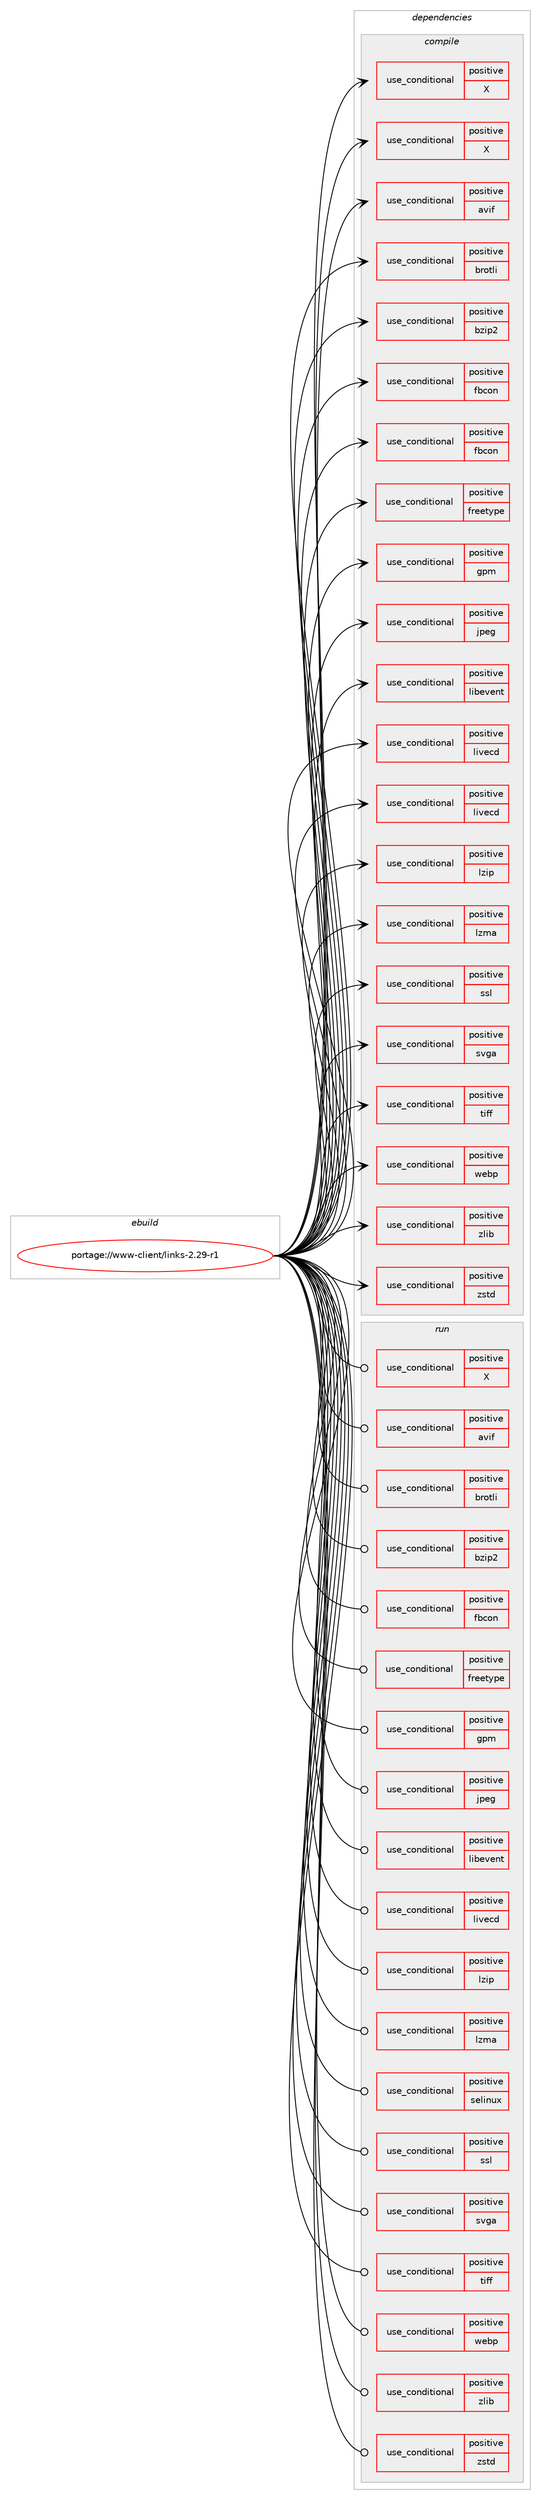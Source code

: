 digraph prolog {

# *************
# Graph options
# *************

newrank=true;
concentrate=true;
compound=true;
graph [rankdir=LR,fontname=Helvetica,fontsize=10,ranksep=1.5];#, ranksep=2.5, nodesep=0.2];
edge  [arrowhead=vee];
node  [fontname=Helvetica,fontsize=10];

# **********
# The ebuild
# **********

subgraph cluster_leftcol {
color=gray;
rank=same;
label=<<i>ebuild</i>>;
id [label="portage://www-client/links-2.29-r1", color=red, width=4, href="../www-client/links-2.29-r1.svg"];
}

# ****************
# The dependencies
# ****************

subgraph cluster_midcol {
color=gray;
label=<<i>dependencies</i>>;
subgraph cluster_compile {
fillcolor="#eeeeee";
style=filled;
label=<<i>compile</i>>;
subgraph cond12306 {
dependency17774 [label=<<TABLE BORDER="0" CELLBORDER="1" CELLSPACING="0" CELLPADDING="4"><TR><TD ROWSPAN="3" CELLPADDING="10">use_conditional</TD></TR><TR><TD>positive</TD></TR><TR><TD>X</TD></TR></TABLE>>, shape=none, color=red];
# *** BEGIN UNKNOWN DEPENDENCY TYPE (TODO) ***
# dependency17774 -> package_dependency(portage://www-client/links-2.29-r1,install,no,media-libs,libpng,none,[,,],any_same_slot,[])
# *** END UNKNOWN DEPENDENCY TYPE (TODO) ***

# *** BEGIN UNKNOWN DEPENDENCY TYPE (TODO) ***
# dependency17774 -> package_dependency(portage://www-client/links-2.29-r1,install,no,x11-libs,libX11,none,[,,],[],[])
# *** END UNKNOWN DEPENDENCY TYPE (TODO) ***

}
id:e -> dependency17774:w [weight=20,style="solid",arrowhead="vee"];
subgraph cond12307 {
dependency17775 [label=<<TABLE BORDER="0" CELLBORDER="1" CELLSPACING="0" CELLPADDING="4"><TR><TD ROWSPAN="3" CELLPADDING="10">use_conditional</TD></TR><TR><TD>positive</TD></TR><TR><TD>X</TD></TR></TABLE>>, shape=none, color=red];
# *** BEGIN UNKNOWN DEPENDENCY TYPE (TODO) ***
# dependency17775 -> package_dependency(portage://www-client/links-2.29-r1,install,no,x11-base,xorg-proto,none,[,,],[],[])
# *** END UNKNOWN DEPENDENCY TYPE (TODO) ***

}
id:e -> dependency17775:w [weight=20,style="solid",arrowhead="vee"];
subgraph cond12308 {
dependency17776 [label=<<TABLE BORDER="0" CELLBORDER="1" CELLSPACING="0" CELLPADDING="4"><TR><TD ROWSPAN="3" CELLPADDING="10">use_conditional</TD></TR><TR><TD>positive</TD></TR><TR><TD>avif</TD></TR></TABLE>>, shape=none, color=red];
# *** BEGIN UNKNOWN DEPENDENCY TYPE (TODO) ***
# dependency17776 -> package_dependency(portage://www-client/links-2.29-r1,install,no,media-libs,libavif,none,[,,],any_same_slot,[])
# *** END UNKNOWN DEPENDENCY TYPE (TODO) ***

}
id:e -> dependency17776:w [weight=20,style="solid",arrowhead="vee"];
subgraph cond12309 {
dependency17777 [label=<<TABLE BORDER="0" CELLBORDER="1" CELLSPACING="0" CELLPADDING="4"><TR><TD ROWSPAN="3" CELLPADDING="10">use_conditional</TD></TR><TR><TD>positive</TD></TR><TR><TD>brotli</TD></TR></TABLE>>, shape=none, color=red];
# *** BEGIN UNKNOWN DEPENDENCY TYPE (TODO) ***
# dependency17777 -> package_dependency(portage://www-client/links-2.29-r1,install,no,app-arch,brotli,none,[,,],any_same_slot,[])
# *** END UNKNOWN DEPENDENCY TYPE (TODO) ***

}
id:e -> dependency17777:w [weight=20,style="solid",arrowhead="vee"];
subgraph cond12310 {
dependency17778 [label=<<TABLE BORDER="0" CELLBORDER="1" CELLSPACING="0" CELLPADDING="4"><TR><TD ROWSPAN="3" CELLPADDING="10">use_conditional</TD></TR><TR><TD>positive</TD></TR><TR><TD>bzip2</TD></TR></TABLE>>, shape=none, color=red];
# *** BEGIN UNKNOWN DEPENDENCY TYPE (TODO) ***
# dependency17778 -> package_dependency(portage://www-client/links-2.29-r1,install,no,app-arch,bzip2,none,[,,],[],[])
# *** END UNKNOWN DEPENDENCY TYPE (TODO) ***

}
id:e -> dependency17778:w [weight=20,style="solid",arrowhead="vee"];
subgraph cond12311 {
dependency17779 [label=<<TABLE BORDER="0" CELLBORDER="1" CELLSPACING="0" CELLPADDING="4"><TR><TD ROWSPAN="3" CELLPADDING="10">use_conditional</TD></TR><TR><TD>positive</TD></TR><TR><TD>fbcon</TD></TR></TABLE>>, shape=none, color=red];
# *** BEGIN UNKNOWN DEPENDENCY TYPE (TODO) ***
# dependency17779 -> package_dependency(portage://www-client/links-2.29-r1,install,no,media-libs,libpng,none,[,,],any_same_slot,[])
# *** END UNKNOWN DEPENDENCY TYPE (TODO) ***

}
id:e -> dependency17779:w [weight=20,style="solid",arrowhead="vee"];
subgraph cond12312 {
dependency17780 [label=<<TABLE BORDER="0" CELLBORDER="1" CELLSPACING="0" CELLPADDING="4"><TR><TD ROWSPAN="3" CELLPADDING="10">use_conditional</TD></TR><TR><TD>positive</TD></TR><TR><TD>fbcon</TD></TR></TABLE>>, shape=none, color=red];
# *** BEGIN UNKNOWN DEPENDENCY TYPE (TODO) ***
# dependency17780 -> package_dependency(portage://www-client/links-2.29-r1,install,no,virtual,os-headers,none,[,,],[],[])
# *** END UNKNOWN DEPENDENCY TYPE (TODO) ***

}
id:e -> dependency17780:w [weight=20,style="solid",arrowhead="vee"];
subgraph cond12313 {
dependency17781 [label=<<TABLE BORDER="0" CELLBORDER="1" CELLSPACING="0" CELLPADDING="4"><TR><TD ROWSPAN="3" CELLPADDING="10">use_conditional</TD></TR><TR><TD>positive</TD></TR><TR><TD>freetype</TD></TR></TABLE>>, shape=none, color=red];
# *** BEGIN UNKNOWN DEPENDENCY TYPE (TODO) ***
# dependency17781 -> package_dependency(portage://www-client/links-2.29-r1,install,no,media-libs,fontconfig,none,[,,],[],[])
# *** END UNKNOWN DEPENDENCY TYPE (TODO) ***

# *** BEGIN UNKNOWN DEPENDENCY TYPE (TODO) ***
# dependency17781 -> package_dependency(portage://www-client/links-2.29-r1,install,no,media-libs,freetype,none,[,,],[],[])
# *** END UNKNOWN DEPENDENCY TYPE (TODO) ***

}
id:e -> dependency17781:w [weight=20,style="solid",arrowhead="vee"];
subgraph cond12314 {
dependency17782 [label=<<TABLE BORDER="0" CELLBORDER="1" CELLSPACING="0" CELLPADDING="4"><TR><TD ROWSPAN="3" CELLPADDING="10">use_conditional</TD></TR><TR><TD>positive</TD></TR><TR><TD>gpm</TD></TR></TABLE>>, shape=none, color=red];
# *** BEGIN UNKNOWN DEPENDENCY TYPE (TODO) ***
# dependency17782 -> package_dependency(portage://www-client/links-2.29-r1,install,no,sys-libs,gpm,none,[,,],[],[])
# *** END UNKNOWN DEPENDENCY TYPE (TODO) ***

}
id:e -> dependency17782:w [weight=20,style="solid",arrowhead="vee"];
subgraph cond12315 {
dependency17783 [label=<<TABLE BORDER="0" CELLBORDER="1" CELLSPACING="0" CELLPADDING="4"><TR><TD ROWSPAN="3" CELLPADDING="10">use_conditional</TD></TR><TR><TD>positive</TD></TR><TR><TD>jpeg</TD></TR></TABLE>>, shape=none, color=red];
# *** BEGIN UNKNOWN DEPENDENCY TYPE (TODO) ***
# dependency17783 -> package_dependency(portage://www-client/links-2.29-r1,install,no,media-libs,libjpeg-turbo,none,[,,],any_same_slot,[])
# *** END UNKNOWN DEPENDENCY TYPE (TODO) ***

}
id:e -> dependency17783:w [weight=20,style="solid",arrowhead="vee"];
subgraph cond12316 {
dependency17784 [label=<<TABLE BORDER="0" CELLBORDER="1" CELLSPACING="0" CELLPADDING="4"><TR><TD ROWSPAN="3" CELLPADDING="10">use_conditional</TD></TR><TR><TD>positive</TD></TR><TR><TD>libevent</TD></TR></TABLE>>, shape=none, color=red];
# *** BEGIN UNKNOWN DEPENDENCY TYPE (TODO) ***
# dependency17784 -> package_dependency(portage://www-client/links-2.29-r1,install,no,dev-libs,libevent,none,[,,],any_same_slot,[])
# *** END UNKNOWN DEPENDENCY TYPE (TODO) ***

}
id:e -> dependency17784:w [weight=20,style="solid",arrowhead="vee"];
subgraph cond12317 {
dependency17785 [label=<<TABLE BORDER="0" CELLBORDER="1" CELLSPACING="0" CELLPADDING="4"><TR><TD ROWSPAN="3" CELLPADDING="10">use_conditional</TD></TR><TR><TD>positive</TD></TR><TR><TD>livecd</TD></TR></TABLE>>, shape=none, color=red];
# *** BEGIN UNKNOWN DEPENDENCY TYPE (TODO) ***
# dependency17785 -> package_dependency(portage://www-client/links-2.29-r1,install,no,media-libs,libpng,none,[,,],any_same_slot,[])
# *** END UNKNOWN DEPENDENCY TYPE (TODO) ***

# *** BEGIN UNKNOWN DEPENDENCY TYPE (TODO) ***
# dependency17785 -> package_dependency(portage://www-client/links-2.29-r1,install,no,sys-libs,gpm,none,[,,],[],[])
# *** END UNKNOWN DEPENDENCY TYPE (TODO) ***

# *** BEGIN UNKNOWN DEPENDENCY TYPE (TODO) ***
# dependency17785 -> package_dependency(portage://www-client/links-2.29-r1,install,no,media-libs,libjpeg-turbo,none,[,,],any_same_slot,[])
# *** END UNKNOWN DEPENDENCY TYPE (TODO) ***

}
id:e -> dependency17785:w [weight=20,style="solid",arrowhead="vee"];
subgraph cond12318 {
dependency17786 [label=<<TABLE BORDER="0" CELLBORDER="1" CELLSPACING="0" CELLPADDING="4"><TR><TD ROWSPAN="3" CELLPADDING="10">use_conditional</TD></TR><TR><TD>positive</TD></TR><TR><TD>livecd</TD></TR></TABLE>>, shape=none, color=red];
# *** BEGIN UNKNOWN DEPENDENCY TYPE (TODO) ***
# dependency17786 -> package_dependency(portage://www-client/links-2.29-r1,install,no,virtual,os-headers,none,[,,],[],[])
# *** END UNKNOWN DEPENDENCY TYPE (TODO) ***

}
id:e -> dependency17786:w [weight=20,style="solid",arrowhead="vee"];
subgraph cond12319 {
dependency17787 [label=<<TABLE BORDER="0" CELLBORDER="1" CELLSPACING="0" CELLPADDING="4"><TR><TD ROWSPAN="3" CELLPADDING="10">use_conditional</TD></TR><TR><TD>positive</TD></TR><TR><TD>lzip</TD></TR></TABLE>>, shape=none, color=red];
# *** BEGIN UNKNOWN DEPENDENCY TYPE (TODO) ***
# dependency17787 -> package_dependency(portage://www-client/links-2.29-r1,install,no,app-arch,lzlib,none,[,,],[],[])
# *** END UNKNOWN DEPENDENCY TYPE (TODO) ***

}
id:e -> dependency17787:w [weight=20,style="solid",arrowhead="vee"];
subgraph cond12320 {
dependency17788 [label=<<TABLE BORDER="0" CELLBORDER="1" CELLSPACING="0" CELLPADDING="4"><TR><TD ROWSPAN="3" CELLPADDING="10">use_conditional</TD></TR><TR><TD>positive</TD></TR><TR><TD>lzma</TD></TR></TABLE>>, shape=none, color=red];
# *** BEGIN UNKNOWN DEPENDENCY TYPE (TODO) ***
# dependency17788 -> package_dependency(portage://www-client/links-2.29-r1,install,no,app-arch,xz-utils,none,[,,],[],[])
# *** END UNKNOWN DEPENDENCY TYPE (TODO) ***

}
id:e -> dependency17788:w [weight=20,style="solid",arrowhead="vee"];
subgraph cond12321 {
dependency17789 [label=<<TABLE BORDER="0" CELLBORDER="1" CELLSPACING="0" CELLPADDING="4"><TR><TD ROWSPAN="3" CELLPADDING="10">use_conditional</TD></TR><TR><TD>positive</TD></TR><TR><TD>ssl</TD></TR></TABLE>>, shape=none, color=red];
# *** BEGIN UNKNOWN DEPENDENCY TYPE (TODO) ***
# dependency17789 -> package_dependency(portage://www-client/links-2.29-r1,install,no,dev-libs,openssl,none,[,,],any_same_slot,[])
# *** END UNKNOWN DEPENDENCY TYPE (TODO) ***

}
id:e -> dependency17789:w [weight=20,style="solid",arrowhead="vee"];
subgraph cond12322 {
dependency17790 [label=<<TABLE BORDER="0" CELLBORDER="1" CELLSPACING="0" CELLPADDING="4"><TR><TD ROWSPAN="3" CELLPADDING="10">use_conditional</TD></TR><TR><TD>positive</TD></TR><TR><TD>svga</TD></TR></TABLE>>, shape=none, color=red];
# *** BEGIN UNKNOWN DEPENDENCY TYPE (TODO) ***
# dependency17790 -> package_dependency(portage://www-client/links-2.29-r1,install,no,media-libs,libpng,none,[,,],any_same_slot,[])
# *** END UNKNOWN DEPENDENCY TYPE (TODO) ***

# *** BEGIN UNKNOWN DEPENDENCY TYPE (TODO) ***
# dependency17790 -> package_dependency(portage://www-client/links-2.29-r1,install,no,media-libs,svgalib,none,[,,],[],[])
# *** END UNKNOWN DEPENDENCY TYPE (TODO) ***

}
id:e -> dependency17790:w [weight=20,style="solid",arrowhead="vee"];
subgraph cond12323 {
dependency17791 [label=<<TABLE BORDER="0" CELLBORDER="1" CELLSPACING="0" CELLPADDING="4"><TR><TD ROWSPAN="3" CELLPADDING="10">use_conditional</TD></TR><TR><TD>positive</TD></TR><TR><TD>tiff</TD></TR></TABLE>>, shape=none, color=red];
# *** BEGIN UNKNOWN DEPENDENCY TYPE (TODO) ***
# dependency17791 -> package_dependency(portage://www-client/links-2.29-r1,install,no,media-libs,tiff,none,[,,],any_same_slot,[])
# *** END UNKNOWN DEPENDENCY TYPE (TODO) ***

}
id:e -> dependency17791:w [weight=20,style="solid",arrowhead="vee"];
subgraph cond12324 {
dependency17792 [label=<<TABLE BORDER="0" CELLBORDER="1" CELLSPACING="0" CELLPADDING="4"><TR><TD ROWSPAN="3" CELLPADDING="10">use_conditional</TD></TR><TR><TD>positive</TD></TR><TR><TD>webp</TD></TR></TABLE>>, shape=none, color=red];
# *** BEGIN UNKNOWN DEPENDENCY TYPE (TODO) ***
# dependency17792 -> package_dependency(portage://www-client/links-2.29-r1,install,no,media-libs,libwebp,none,[,,],any_same_slot,[])
# *** END UNKNOWN DEPENDENCY TYPE (TODO) ***

}
id:e -> dependency17792:w [weight=20,style="solid",arrowhead="vee"];
subgraph cond12325 {
dependency17793 [label=<<TABLE BORDER="0" CELLBORDER="1" CELLSPACING="0" CELLPADDING="4"><TR><TD ROWSPAN="3" CELLPADDING="10">use_conditional</TD></TR><TR><TD>positive</TD></TR><TR><TD>zlib</TD></TR></TABLE>>, shape=none, color=red];
# *** BEGIN UNKNOWN DEPENDENCY TYPE (TODO) ***
# dependency17793 -> package_dependency(portage://www-client/links-2.29-r1,install,no,sys-libs,zlib,none,[,,],[],[])
# *** END UNKNOWN DEPENDENCY TYPE (TODO) ***

}
id:e -> dependency17793:w [weight=20,style="solid",arrowhead="vee"];
subgraph cond12326 {
dependency17794 [label=<<TABLE BORDER="0" CELLBORDER="1" CELLSPACING="0" CELLPADDING="4"><TR><TD ROWSPAN="3" CELLPADDING="10">use_conditional</TD></TR><TR><TD>positive</TD></TR><TR><TD>zstd</TD></TR></TABLE>>, shape=none, color=red];
# *** BEGIN UNKNOWN DEPENDENCY TYPE (TODO) ***
# dependency17794 -> package_dependency(portage://www-client/links-2.29-r1,install,no,app-arch,zstd,none,[,,],any_same_slot,[])
# *** END UNKNOWN DEPENDENCY TYPE (TODO) ***

}
id:e -> dependency17794:w [weight=20,style="solid",arrowhead="vee"];
# *** BEGIN UNKNOWN DEPENDENCY TYPE (TODO) ***
# id -> package_dependency(portage://www-client/links-2.29-r1,install,no,dev-libs,libbsd,none,[,,],[],[])
# *** END UNKNOWN DEPENDENCY TYPE (TODO) ***

}
subgraph cluster_compileandrun {
fillcolor="#eeeeee";
style=filled;
label=<<i>compile and run</i>>;
}
subgraph cluster_run {
fillcolor="#eeeeee";
style=filled;
label=<<i>run</i>>;
subgraph cond12327 {
dependency17795 [label=<<TABLE BORDER="0" CELLBORDER="1" CELLSPACING="0" CELLPADDING="4"><TR><TD ROWSPAN="3" CELLPADDING="10">use_conditional</TD></TR><TR><TD>positive</TD></TR><TR><TD>X</TD></TR></TABLE>>, shape=none, color=red];
# *** BEGIN UNKNOWN DEPENDENCY TYPE (TODO) ***
# dependency17795 -> package_dependency(portage://www-client/links-2.29-r1,run,no,media-libs,libpng,none,[,,],any_same_slot,[])
# *** END UNKNOWN DEPENDENCY TYPE (TODO) ***

# *** BEGIN UNKNOWN DEPENDENCY TYPE (TODO) ***
# dependency17795 -> package_dependency(portage://www-client/links-2.29-r1,run,no,x11-libs,libX11,none,[,,],[],[])
# *** END UNKNOWN DEPENDENCY TYPE (TODO) ***

}
id:e -> dependency17795:w [weight=20,style="solid",arrowhead="odot"];
subgraph cond12328 {
dependency17796 [label=<<TABLE BORDER="0" CELLBORDER="1" CELLSPACING="0" CELLPADDING="4"><TR><TD ROWSPAN="3" CELLPADDING="10">use_conditional</TD></TR><TR><TD>positive</TD></TR><TR><TD>avif</TD></TR></TABLE>>, shape=none, color=red];
# *** BEGIN UNKNOWN DEPENDENCY TYPE (TODO) ***
# dependency17796 -> package_dependency(portage://www-client/links-2.29-r1,run,no,media-libs,libavif,none,[,,],any_same_slot,[])
# *** END UNKNOWN DEPENDENCY TYPE (TODO) ***

}
id:e -> dependency17796:w [weight=20,style="solid",arrowhead="odot"];
subgraph cond12329 {
dependency17797 [label=<<TABLE BORDER="0" CELLBORDER="1" CELLSPACING="0" CELLPADDING="4"><TR><TD ROWSPAN="3" CELLPADDING="10">use_conditional</TD></TR><TR><TD>positive</TD></TR><TR><TD>brotli</TD></TR></TABLE>>, shape=none, color=red];
# *** BEGIN UNKNOWN DEPENDENCY TYPE (TODO) ***
# dependency17797 -> package_dependency(portage://www-client/links-2.29-r1,run,no,app-arch,brotli,none,[,,],any_same_slot,[])
# *** END UNKNOWN DEPENDENCY TYPE (TODO) ***

}
id:e -> dependency17797:w [weight=20,style="solid",arrowhead="odot"];
subgraph cond12330 {
dependency17798 [label=<<TABLE BORDER="0" CELLBORDER="1" CELLSPACING="0" CELLPADDING="4"><TR><TD ROWSPAN="3" CELLPADDING="10">use_conditional</TD></TR><TR><TD>positive</TD></TR><TR><TD>bzip2</TD></TR></TABLE>>, shape=none, color=red];
# *** BEGIN UNKNOWN DEPENDENCY TYPE (TODO) ***
# dependency17798 -> package_dependency(portage://www-client/links-2.29-r1,run,no,app-arch,bzip2,none,[,,],[],[])
# *** END UNKNOWN DEPENDENCY TYPE (TODO) ***

}
id:e -> dependency17798:w [weight=20,style="solid",arrowhead="odot"];
subgraph cond12331 {
dependency17799 [label=<<TABLE BORDER="0" CELLBORDER="1" CELLSPACING="0" CELLPADDING="4"><TR><TD ROWSPAN="3" CELLPADDING="10">use_conditional</TD></TR><TR><TD>positive</TD></TR><TR><TD>fbcon</TD></TR></TABLE>>, shape=none, color=red];
# *** BEGIN UNKNOWN DEPENDENCY TYPE (TODO) ***
# dependency17799 -> package_dependency(portage://www-client/links-2.29-r1,run,no,media-libs,libpng,none,[,,],any_same_slot,[])
# *** END UNKNOWN DEPENDENCY TYPE (TODO) ***

}
id:e -> dependency17799:w [weight=20,style="solid",arrowhead="odot"];
subgraph cond12332 {
dependency17800 [label=<<TABLE BORDER="0" CELLBORDER="1" CELLSPACING="0" CELLPADDING="4"><TR><TD ROWSPAN="3" CELLPADDING="10">use_conditional</TD></TR><TR><TD>positive</TD></TR><TR><TD>freetype</TD></TR></TABLE>>, shape=none, color=red];
# *** BEGIN UNKNOWN DEPENDENCY TYPE (TODO) ***
# dependency17800 -> package_dependency(portage://www-client/links-2.29-r1,run,no,media-libs,fontconfig,none,[,,],[],[])
# *** END UNKNOWN DEPENDENCY TYPE (TODO) ***

# *** BEGIN UNKNOWN DEPENDENCY TYPE (TODO) ***
# dependency17800 -> package_dependency(portage://www-client/links-2.29-r1,run,no,media-libs,freetype,none,[,,],[],[])
# *** END UNKNOWN DEPENDENCY TYPE (TODO) ***

}
id:e -> dependency17800:w [weight=20,style="solid",arrowhead="odot"];
subgraph cond12333 {
dependency17801 [label=<<TABLE BORDER="0" CELLBORDER="1" CELLSPACING="0" CELLPADDING="4"><TR><TD ROWSPAN="3" CELLPADDING="10">use_conditional</TD></TR><TR><TD>positive</TD></TR><TR><TD>gpm</TD></TR></TABLE>>, shape=none, color=red];
# *** BEGIN UNKNOWN DEPENDENCY TYPE (TODO) ***
# dependency17801 -> package_dependency(portage://www-client/links-2.29-r1,run,no,sys-libs,gpm,none,[,,],[],[])
# *** END UNKNOWN DEPENDENCY TYPE (TODO) ***

}
id:e -> dependency17801:w [weight=20,style="solid",arrowhead="odot"];
subgraph cond12334 {
dependency17802 [label=<<TABLE BORDER="0" CELLBORDER="1" CELLSPACING="0" CELLPADDING="4"><TR><TD ROWSPAN="3" CELLPADDING="10">use_conditional</TD></TR><TR><TD>positive</TD></TR><TR><TD>jpeg</TD></TR></TABLE>>, shape=none, color=red];
# *** BEGIN UNKNOWN DEPENDENCY TYPE (TODO) ***
# dependency17802 -> package_dependency(portage://www-client/links-2.29-r1,run,no,media-libs,libjpeg-turbo,none,[,,],any_same_slot,[])
# *** END UNKNOWN DEPENDENCY TYPE (TODO) ***

}
id:e -> dependency17802:w [weight=20,style="solid",arrowhead="odot"];
subgraph cond12335 {
dependency17803 [label=<<TABLE BORDER="0" CELLBORDER="1" CELLSPACING="0" CELLPADDING="4"><TR><TD ROWSPAN="3" CELLPADDING="10">use_conditional</TD></TR><TR><TD>positive</TD></TR><TR><TD>libevent</TD></TR></TABLE>>, shape=none, color=red];
# *** BEGIN UNKNOWN DEPENDENCY TYPE (TODO) ***
# dependency17803 -> package_dependency(portage://www-client/links-2.29-r1,run,no,dev-libs,libevent,none,[,,],any_same_slot,[])
# *** END UNKNOWN DEPENDENCY TYPE (TODO) ***

}
id:e -> dependency17803:w [weight=20,style="solid",arrowhead="odot"];
subgraph cond12336 {
dependency17804 [label=<<TABLE BORDER="0" CELLBORDER="1" CELLSPACING="0" CELLPADDING="4"><TR><TD ROWSPAN="3" CELLPADDING="10">use_conditional</TD></TR><TR><TD>positive</TD></TR><TR><TD>livecd</TD></TR></TABLE>>, shape=none, color=red];
# *** BEGIN UNKNOWN DEPENDENCY TYPE (TODO) ***
# dependency17804 -> package_dependency(portage://www-client/links-2.29-r1,run,no,media-libs,libpng,none,[,,],any_same_slot,[])
# *** END UNKNOWN DEPENDENCY TYPE (TODO) ***

# *** BEGIN UNKNOWN DEPENDENCY TYPE (TODO) ***
# dependency17804 -> package_dependency(portage://www-client/links-2.29-r1,run,no,sys-libs,gpm,none,[,,],[],[])
# *** END UNKNOWN DEPENDENCY TYPE (TODO) ***

# *** BEGIN UNKNOWN DEPENDENCY TYPE (TODO) ***
# dependency17804 -> package_dependency(portage://www-client/links-2.29-r1,run,no,media-libs,libjpeg-turbo,none,[,,],any_same_slot,[])
# *** END UNKNOWN DEPENDENCY TYPE (TODO) ***

}
id:e -> dependency17804:w [weight=20,style="solid",arrowhead="odot"];
subgraph cond12337 {
dependency17805 [label=<<TABLE BORDER="0" CELLBORDER="1" CELLSPACING="0" CELLPADDING="4"><TR><TD ROWSPAN="3" CELLPADDING="10">use_conditional</TD></TR><TR><TD>positive</TD></TR><TR><TD>lzip</TD></TR></TABLE>>, shape=none, color=red];
# *** BEGIN UNKNOWN DEPENDENCY TYPE (TODO) ***
# dependency17805 -> package_dependency(portage://www-client/links-2.29-r1,run,no,app-arch,lzlib,none,[,,],[],[])
# *** END UNKNOWN DEPENDENCY TYPE (TODO) ***

}
id:e -> dependency17805:w [weight=20,style="solid",arrowhead="odot"];
subgraph cond12338 {
dependency17806 [label=<<TABLE BORDER="0" CELLBORDER="1" CELLSPACING="0" CELLPADDING="4"><TR><TD ROWSPAN="3" CELLPADDING="10">use_conditional</TD></TR><TR><TD>positive</TD></TR><TR><TD>lzma</TD></TR></TABLE>>, shape=none, color=red];
# *** BEGIN UNKNOWN DEPENDENCY TYPE (TODO) ***
# dependency17806 -> package_dependency(portage://www-client/links-2.29-r1,run,no,app-arch,xz-utils,none,[,,],[],[])
# *** END UNKNOWN DEPENDENCY TYPE (TODO) ***

}
id:e -> dependency17806:w [weight=20,style="solid",arrowhead="odot"];
subgraph cond12339 {
dependency17807 [label=<<TABLE BORDER="0" CELLBORDER="1" CELLSPACING="0" CELLPADDING="4"><TR><TD ROWSPAN="3" CELLPADDING="10">use_conditional</TD></TR><TR><TD>positive</TD></TR><TR><TD>selinux</TD></TR></TABLE>>, shape=none, color=red];
# *** BEGIN UNKNOWN DEPENDENCY TYPE (TODO) ***
# dependency17807 -> package_dependency(portage://www-client/links-2.29-r1,run,no,sec-policy,selinux-links,none,[,,],[],[])
# *** END UNKNOWN DEPENDENCY TYPE (TODO) ***

}
id:e -> dependency17807:w [weight=20,style="solid",arrowhead="odot"];
subgraph cond12340 {
dependency17808 [label=<<TABLE BORDER="0" CELLBORDER="1" CELLSPACING="0" CELLPADDING="4"><TR><TD ROWSPAN="3" CELLPADDING="10">use_conditional</TD></TR><TR><TD>positive</TD></TR><TR><TD>ssl</TD></TR></TABLE>>, shape=none, color=red];
# *** BEGIN UNKNOWN DEPENDENCY TYPE (TODO) ***
# dependency17808 -> package_dependency(portage://www-client/links-2.29-r1,run,no,dev-libs,openssl,none,[,,],any_same_slot,[])
# *** END UNKNOWN DEPENDENCY TYPE (TODO) ***

}
id:e -> dependency17808:w [weight=20,style="solid",arrowhead="odot"];
subgraph cond12341 {
dependency17809 [label=<<TABLE BORDER="0" CELLBORDER="1" CELLSPACING="0" CELLPADDING="4"><TR><TD ROWSPAN="3" CELLPADDING="10">use_conditional</TD></TR><TR><TD>positive</TD></TR><TR><TD>svga</TD></TR></TABLE>>, shape=none, color=red];
# *** BEGIN UNKNOWN DEPENDENCY TYPE (TODO) ***
# dependency17809 -> package_dependency(portage://www-client/links-2.29-r1,run,no,media-libs,libpng,none,[,,],any_same_slot,[])
# *** END UNKNOWN DEPENDENCY TYPE (TODO) ***

# *** BEGIN UNKNOWN DEPENDENCY TYPE (TODO) ***
# dependency17809 -> package_dependency(portage://www-client/links-2.29-r1,run,no,media-libs,svgalib,none,[,,],[],[])
# *** END UNKNOWN DEPENDENCY TYPE (TODO) ***

}
id:e -> dependency17809:w [weight=20,style="solid",arrowhead="odot"];
subgraph cond12342 {
dependency17810 [label=<<TABLE BORDER="0" CELLBORDER="1" CELLSPACING="0" CELLPADDING="4"><TR><TD ROWSPAN="3" CELLPADDING="10">use_conditional</TD></TR><TR><TD>positive</TD></TR><TR><TD>tiff</TD></TR></TABLE>>, shape=none, color=red];
# *** BEGIN UNKNOWN DEPENDENCY TYPE (TODO) ***
# dependency17810 -> package_dependency(portage://www-client/links-2.29-r1,run,no,media-libs,tiff,none,[,,],any_same_slot,[])
# *** END UNKNOWN DEPENDENCY TYPE (TODO) ***

}
id:e -> dependency17810:w [weight=20,style="solid",arrowhead="odot"];
subgraph cond12343 {
dependency17811 [label=<<TABLE BORDER="0" CELLBORDER="1" CELLSPACING="0" CELLPADDING="4"><TR><TD ROWSPAN="3" CELLPADDING="10">use_conditional</TD></TR><TR><TD>positive</TD></TR><TR><TD>webp</TD></TR></TABLE>>, shape=none, color=red];
# *** BEGIN UNKNOWN DEPENDENCY TYPE (TODO) ***
# dependency17811 -> package_dependency(portage://www-client/links-2.29-r1,run,no,media-libs,libwebp,none,[,,],any_same_slot,[])
# *** END UNKNOWN DEPENDENCY TYPE (TODO) ***

}
id:e -> dependency17811:w [weight=20,style="solid",arrowhead="odot"];
subgraph cond12344 {
dependency17812 [label=<<TABLE BORDER="0" CELLBORDER="1" CELLSPACING="0" CELLPADDING="4"><TR><TD ROWSPAN="3" CELLPADDING="10">use_conditional</TD></TR><TR><TD>positive</TD></TR><TR><TD>zlib</TD></TR></TABLE>>, shape=none, color=red];
# *** BEGIN UNKNOWN DEPENDENCY TYPE (TODO) ***
# dependency17812 -> package_dependency(portage://www-client/links-2.29-r1,run,no,sys-libs,zlib,none,[,,],[],[])
# *** END UNKNOWN DEPENDENCY TYPE (TODO) ***

}
id:e -> dependency17812:w [weight=20,style="solid",arrowhead="odot"];
subgraph cond12345 {
dependency17813 [label=<<TABLE BORDER="0" CELLBORDER="1" CELLSPACING="0" CELLPADDING="4"><TR><TD ROWSPAN="3" CELLPADDING="10">use_conditional</TD></TR><TR><TD>positive</TD></TR><TR><TD>zstd</TD></TR></TABLE>>, shape=none, color=red];
# *** BEGIN UNKNOWN DEPENDENCY TYPE (TODO) ***
# dependency17813 -> package_dependency(portage://www-client/links-2.29-r1,run,no,app-arch,zstd,none,[,,],any_same_slot,[])
# *** END UNKNOWN DEPENDENCY TYPE (TODO) ***

}
id:e -> dependency17813:w [weight=20,style="solid",arrowhead="odot"];
# *** BEGIN UNKNOWN DEPENDENCY TYPE (TODO) ***
# id -> package_dependency(portage://www-client/links-2.29-r1,run,no,dev-libs,libbsd,none,[,,],[],[])
# *** END UNKNOWN DEPENDENCY TYPE (TODO) ***

}
}

# **************
# The candidates
# **************

subgraph cluster_choices {
rank=same;
color=gray;
label=<<i>candidates</i>>;

}

}
